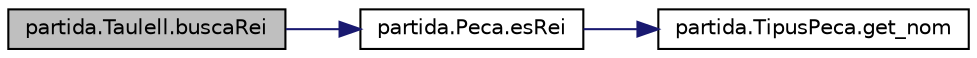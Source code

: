 digraph "partida.Taulell.buscaRei"
{
 // LATEX_PDF_SIZE
  edge [fontname="Helvetica",fontsize="10",labelfontname="Helvetica",labelfontsize="10"];
  node [fontname="Helvetica",fontsize="10",shape=record];
  rankdir="LR";
  Node1 [label="partida.Taulell.buscaRei",height=0.2,width=0.4,color="black", fillcolor="grey75", style="filled", fontcolor="black",tooltip="Busca al rei del equip \"equip\" i retorna la seva posicio."];
  Node1 -> Node2 [color="midnightblue",fontsize="10",style="solid",fontname="Helvetica"];
  Node2 [label="partida.Peca.esRei",height=0.2,width=0.4,color="black", fillcolor="white", style="filled",URL="$classpartida_1_1_peca.html#aea07d3883c4cbe04b3d8228d69b1ee26",tooltip="Valida si la Peça actual és el REI."];
  Node2 -> Node3 [color="midnightblue",fontsize="10",style="solid",fontname="Helvetica"];
  Node3 [label="partida.TipusPeca.get_nom",height=0.2,width=0.4,color="black", fillcolor="white", style="filled",URL="$classpartida_1_1_tipus_peca.html#a4d5a3d6a5f26c4167a4a7e2b4a9f0015",tooltip="Nom del tipus de Peça."];
}
